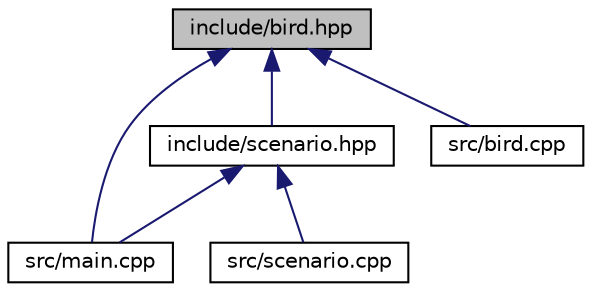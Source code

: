 digraph "include/bird.hpp"
{
 // LATEX_PDF_SIZE
  edge [fontname="Helvetica",fontsize="10",labelfontname="Helvetica",labelfontsize="10"];
  node [fontname="Helvetica",fontsize="10",shape=record];
  Node1 [label="include/bird.hpp",height=0.2,width=0.4,color="black", fillcolor="grey75", style="filled", fontcolor="black",tooltip=" "];
  Node1 -> Node2 [dir="back",color="midnightblue",fontsize="10",style="solid"];
  Node2 [label="include/scenario.hpp",height=0.2,width=0.4,color="black", fillcolor="white", style="filled",URL="$scenario_8hpp.html",tooltip=" "];
  Node2 -> Node3 [dir="back",color="midnightblue",fontsize="10",style="solid"];
  Node3 [label="src/main.cpp",height=0.2,width=0.4,color="black", fillcolor="white", style="filled",URL="$main_8cpp.html",tooltip=" "];
  Node2 -> Node4 [dir="back",color="midnightblue",fontsize="10",style="solid"];
  Node4 [label="src/scenario.cpp",height=0.2,width=0.4,color="black", fillcolor="white", style="filled",URL="$scenario_8cpp.html",tooltip=" "];
  Node1 -> Node5 [dir="back",color="midnightblue",fontsize="10",style="solid"];
  Node5 [label="src/bird.cpp",height=0.2,width=0.4,color="black", fillcolor="white", style="filled",URL="$bird_8cpp.html",tooltip=" "];
  Node1 -> Node3 [dir="back",color="midnightblue",fontsize="10",style="solid"];
}
